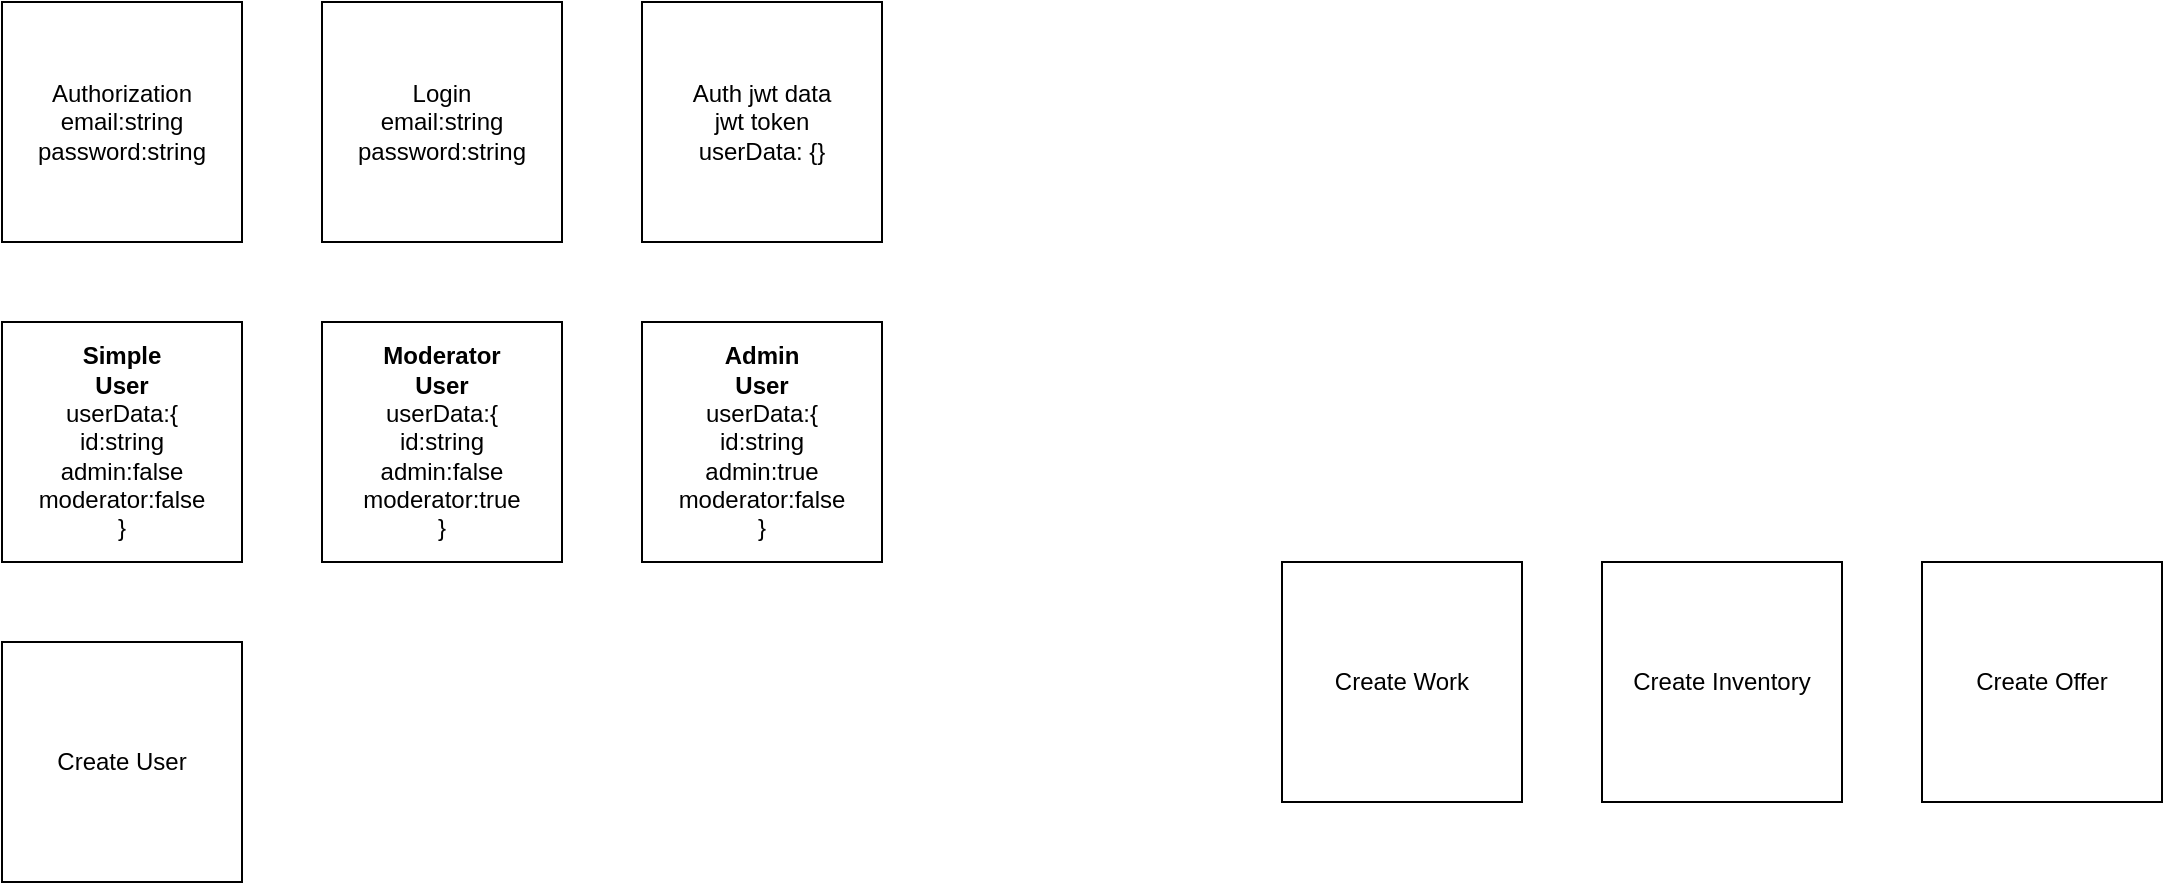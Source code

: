 <mxfile version="21.6.2" type="github">
  <diagram id="C5RBs43oDa-KdzZeNtuy" name="Page-1">
    <mxGraphModel dx="1434" dy="788" grid="1" gridSize="10" guides="1" tooltips="1" connect="1" arrows="1" fold="1" page="1" pageScale="1" pageWidth="827" pageHeight="1169" math="0" shadow="0">
      <root>
        <mxCell id="WIyWlLk6GJQsqaUBKTNV-0" />
        <mxCell id="WIyWlLk6GJQsqaUBKTNV-1" parent="WIyWlLk6GJQsqaUBKTNV-0" />
        <mxCell id="oEzOJamyJBqlvtKKESgJ-0" value="Authorization&lt;br&gt;email:string&lt;br&gt;password:string" style="whiteSpace=wrap;html=1;aspect=fixed;" vertex="1" parent="WIyWlLk6GJQsqaUBKTNV-1">
          <mxGeometry x="40" y="40" width="120" height="120" as="geometry" />
        </mxCell>
        <mxCell id="oEzOJamyJBqlvtKKESgJ-1" value="Login&lt;br&gt;email:string&lt;br&gt;password:string" style="whiteSpace=wrap;html=1;aspect=fixed;" vertex="1" parent="WIyWlLk6GJQsqaUBKTNV-1">
          <mxGeometry x="200" y="40" width="120" height="120" as="geometry" />
        </mxCell>
        <mxCell id="oEzOJamyJBqlvtKKESgJ-2" value="Auth jwt data&lt;br&gt;jwt token&lt;br&gt;userData: {}" style="whiteSpace=wrap;html=1;aspect=fixed;" vertex="1" parent="WIyWlLk6GJQsqaUBKTNV-1">
          <mxGeometry x="360" y="40" width="120" height="120" as="geometry" />
        </mxCell>
        <mxCell id="oEzOJamyJBqlvtKKESgJ-3" value="&lt;b&gt;Admin&lt;/b&gt;&lt;br&gt;&lt;b&gt;User&lt;br&gt;&lt;/b&gt;userData:{&lt;br&gt;id:string&lt;br&gt;admin:true&lt;br&gt;moderator:false&lt;br&gt;}" style="whiteSpace=wrap;html=1;aspect=fixed;" vertex="1" parent="WIyWlLk6GJQsqaUBKTNV-1">
          <mxGeometry x="360" y="200" width="120" height="120" as="geometry" />
        </mxCell>
        <mxCell id="oEzOJamyJBqlvtKKESgJ-4" value="&lt;b&gt;Moderator&lt;br&gt;User&lt;/b&gt;&lt;br&gt;userData:{&lt;br&gt;id:string&lt;br&gt;admin:false&lt;br&gt;moderator:true&lt;br&gt;}" style="whiteSpace=wrap;html=1;aspect=fixed;" vertex="1" parent="WIyWlLk6GJQsqaUBKTNV-1">
          <mxGeometry x="200" y="200" width="120" height="120" as="geometry" />
        </mxCell>
        <mxCell id="oEzOJamyJBqlvtKKESgJ-5" value="&lt;b&gt;Simple&lt;br&gt;User&lt;/b&gt;&lt;br&gt;userData:{&lt;br&gt;id:string&lt;br&gt;admin:false&lt;br&gt;moderator:false&lt;br&gt;}" style="whiteSpace=wrap;html=1;aspect=fixed;" vertex="1" parent="WIyWlLk6GJQsqaUBKTNV-1">
          <mxGeometry x="40" y="200" width="120" height="120" as="geometry" />
        </mxCell>
        <mxCell id="oEzOJamyJBqlvtKKESgJ-6" value="Create Work" style="whiteSpace=wrap;html=1;aspect=fixed;" vertex="1" parent="WIyWlLk6GJQsqaUBKTNV-1">
          <mxGeometry x="680" y="320" width="120" height="120" as="geometry" />
        </mxCell>
        <mxCell id="oEzOJamyJBqlvtKKESgJ-7" value="Create Inventory" style="whiteSpace=wrap;html=1;aspect=fixed;" vertex="1" parent="WIyWlLk6GJQsqaUBKTNV-1">
          <mxGeometry x="840" y="320" width="120" height="120" as="geometry" />
        </mxCell>
        <mxCell id="oEzOJamyJBqlvtKKESgJ-8" value="Create Offer" style="whiteSpace=wrap;html=1;aspect=fixed;" vertex="1" parent="WIyWlLk6GJQsqaUBKTNV-1">
          <mxGeometry x="1000" y="320" width="120" height="120" as="geometry" />
        </mxCell>
        <mxCell id="oEzOJamyJBqlvtKKESgJ-9" value="Create User" style="whiteSpace=wrap;html=1;aspect=fixed;" vertex="1" parent="WIyWlLk6GJQsqaUBKTNV-1">
          <mxGeometry x="40" y="360" width="120" height="120" as="geometry" />
        </mxCell>
      </root>
    </mxGraphModel>
  </diagram>
</mxfile>
